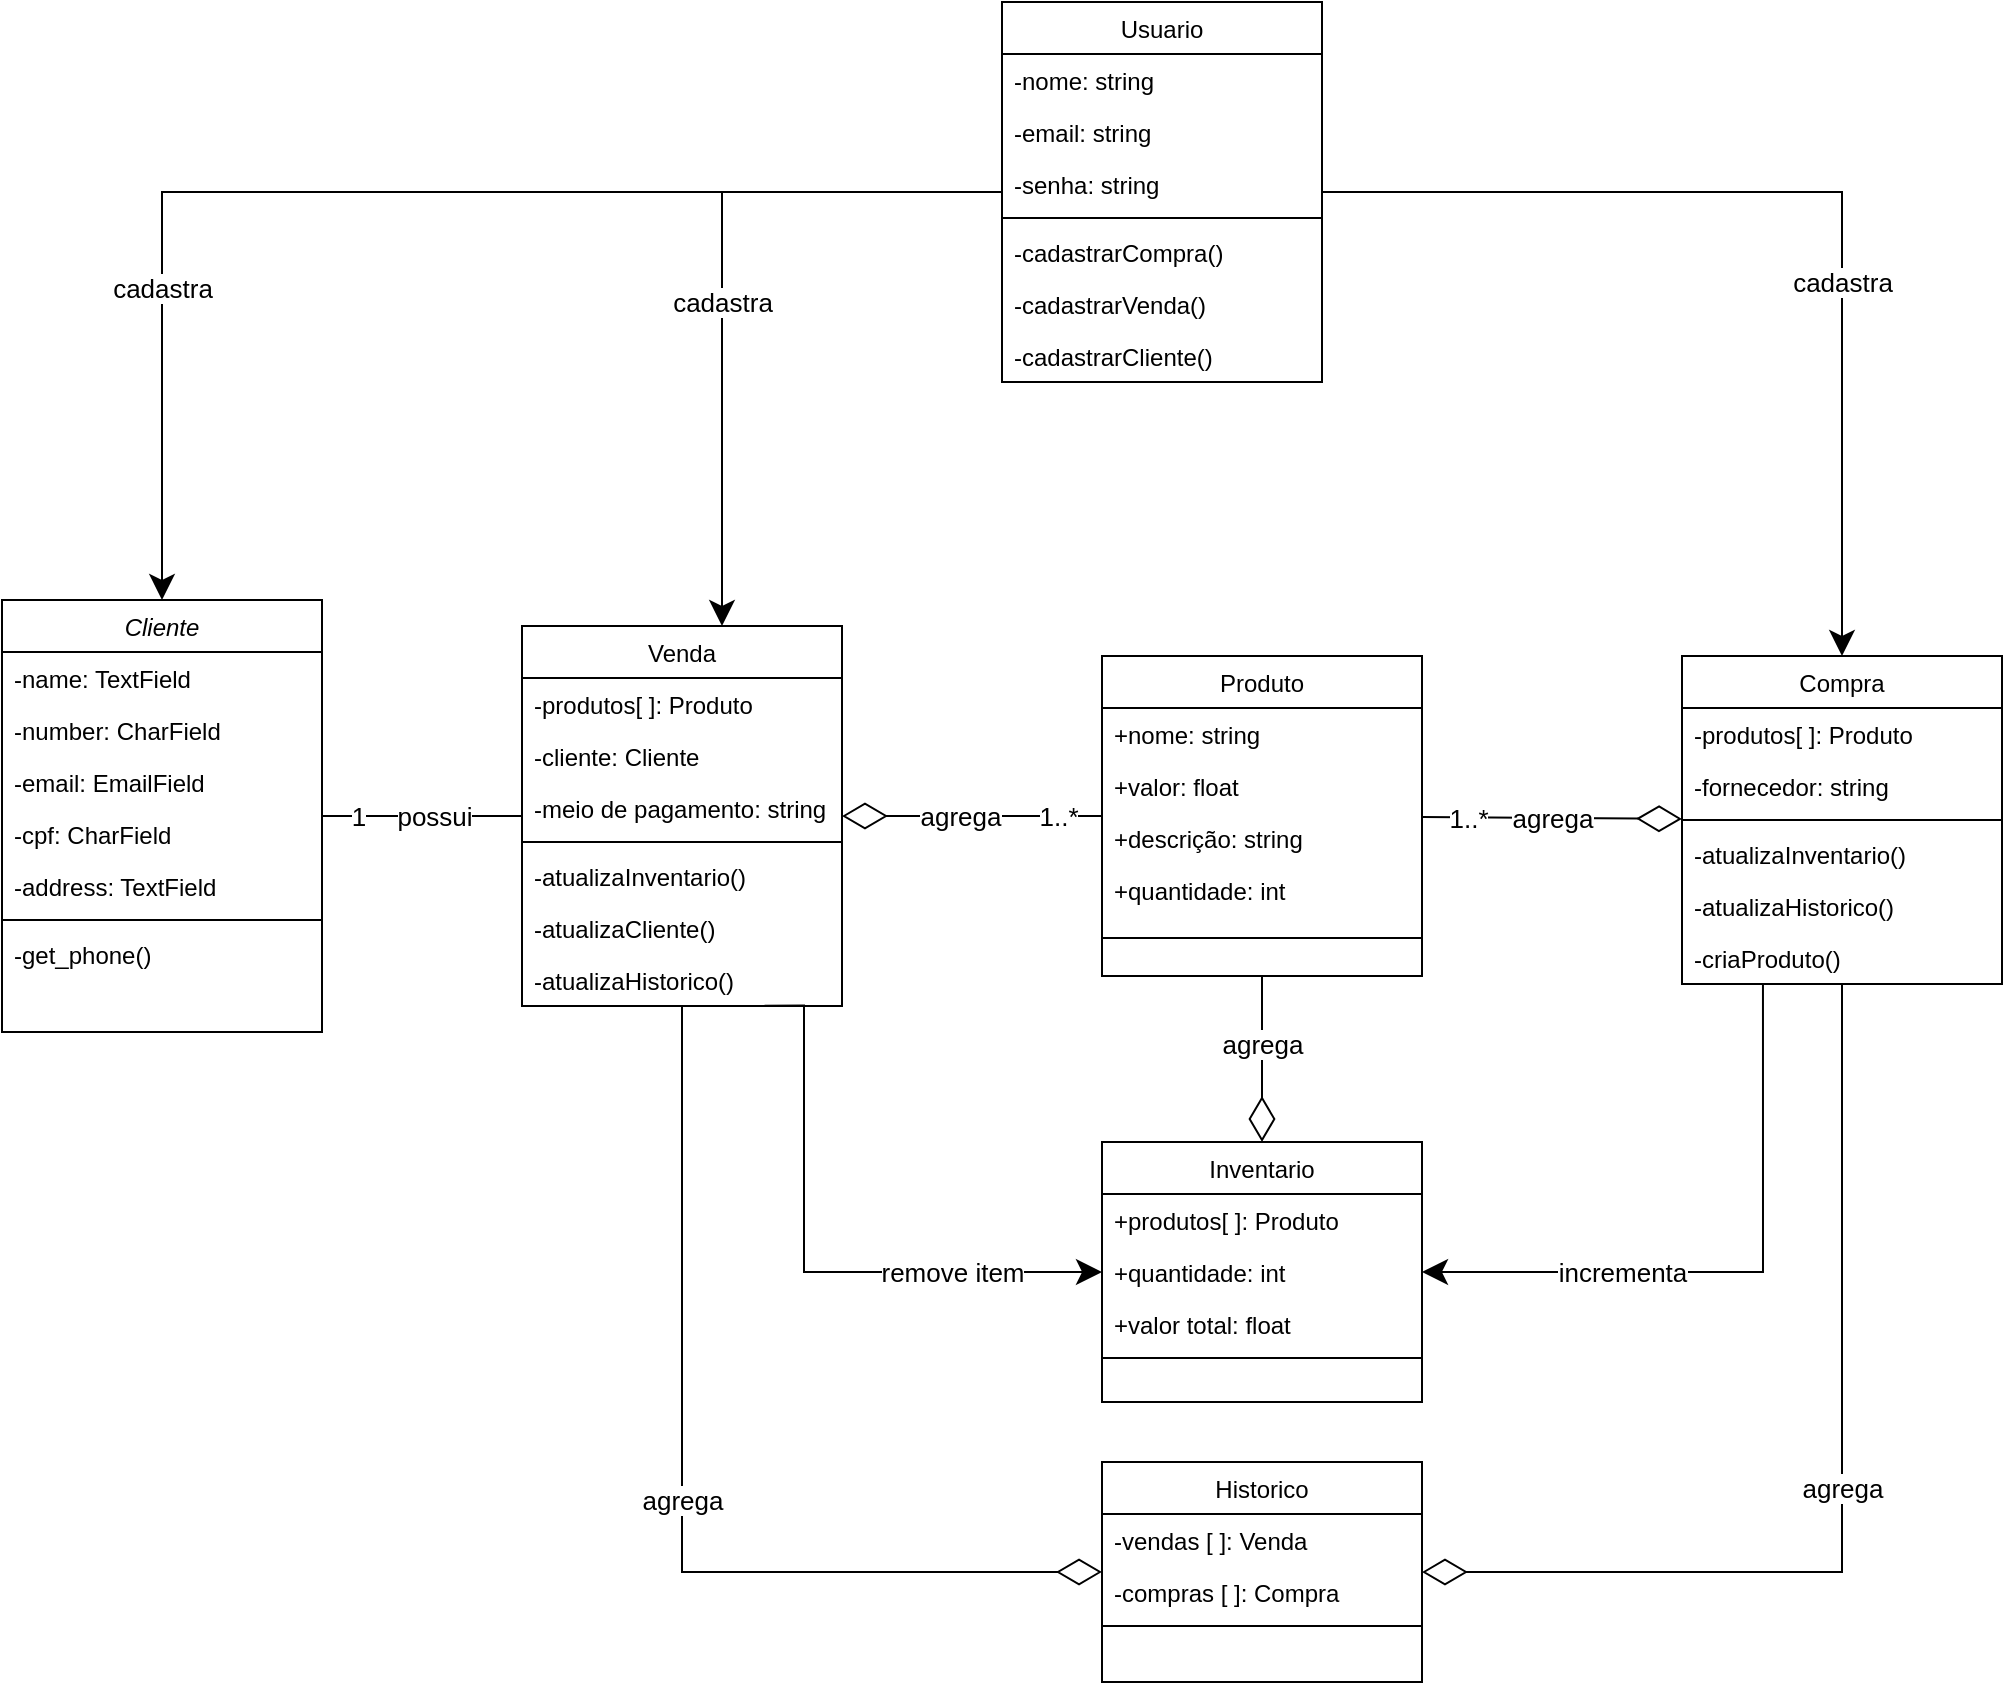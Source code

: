 <mxfile version="15.2.7" type="github">
  <diagram id="C5RBs43oDa-KdzZeNtuy" name="Page-1">
    <mxGraphModel dx="1777" dy="1634" grid="1" gridSize="10" guides="1" tooltips="1" connect="1" arrows="1" fold="1" page="1" pageScale="1" pageWidth="827" pageHeight="1169" math="0" shadow="0">
      <root>
        <mxCell id="WIyWlLk6GJQsqaUBKTNV-0" />
        <mxCell id="WIyWlLk6GJQsqaUBKTNV-1" parent="WIyWlLk6GJQsqaUBKTNV-0" />
        <mxCell id="jUOFTKilsfJFBbH6_N5C-12" value="possui" style="edgeStyle=orthogonalEdgeStyle;rounded=0;orthogonalLoop=1;jettySize=auto;html=1;startArrow=none;startFill=0;endArrow=none;endFill=0;startSize=20;endSize=20;fontSize=13;" parent="WIyWlLk6GJQsqaUBKTNV-1" source="zkfFHV4jXpPFQw0GAbJ--0" target="eFwWWu0MJobzveitNMAy-12" edge="1">
          <mxGeometry x="0.111" relative="1" as="geometry">
            <mxPoint as="offset" />
          </mxGeometry>
        </mxCell>
        <mxCell id="jUOFTKilsfJFBbH6_N5C-13" value="1" style="edgeLabel;html=1;align=center;verticalAlign=middle;resizable=0;points=[];fontSize=13;" parent="jUOFTKilsfJFBbH6_N5C-12" vertex="1" connectable="0">
          <mxGeometry x="0.696" relative="1" as="geometry">
            <mxPoint x="-67" as="offset" />
          </mxGeometry>
        </mxCell>
        <mxCell id="zkfFHV4jXpPFQw0GAbJ--0" value="Cliente" style="swimlane;fontStyle=2;align=center;verticalAlign=top;childLayout=stackLayout;horizontal=1;startSize=26;horizontalStack=0;resizeParent=1;resizeLast=0;collapsible=1;marginBottom=0;rounded=0;shadow=0;strokeWidth=1;" parent="WIyWlLk6GJQsqaUBKTNV-1" vertex="1">
          <mxGeometry x="-40" y="19" width="160" height="216" as="geometry">
            <mxRectangle x="230" y="140" width="160" height="26" as="alternateBounds" />
          </mxGeometry>
        </mxCell>
        <mxCell id="zkfFHV4jXpPFQw0GAbJ--1" value="-name: TextField" style="text;align=left;verticalAlign=top;spacingLeft=4;spacingRight=4;overflow=hidden;rotatable=0;points=[[0,0.5],[1,0.5]];portConstraint=eastwest;" parent="zkfFHV4jXpPFQw0GAbJ--0" vertex="1">
          <mxGeometry y="26" width="160" height="26" as="geometry" />
        </mxCell>
        <mxCell id="zkfFHV4jXpPFQw0GAbJ--2" value="-number: CharField" style="text;align=left;verticalAlign=top;spacingLeft=4;spacingRight=4;overflow=hidden;rotatable=0;points=[[0,0.5],[1,0.5]];portConstraint=eastwest;rounded=0;shadow=0;html=0;" parent="zkfFHV4jXpPFQw0GAbJ--0" vertex="1">
          <mxGeometry y="52" width="160" height="26" as="geometry" />
        </mxCell>
        <mxCell id="zkfFHV4jXpPFQw0GAbJ--3" value="-email: EmailField" style="text;align=left;verticalAlign=top;spacingLeft=4;spacingRight=4;overflow=hidden;rotatable=0;points=[[0,0.5],[1,0.5]];portConstraint=eastwest;rounded=0;shadow=0;html=0;" parent="zkfFHV4jXpPFQw0GAbJ--0" vertex="1">
          <mxGeometry y="78" width="160" height="26" as="geometry" />
        </mxCell>
        <mxCell id="eFwWWu0MJobzveitNMAy-0" value="-cpf: CharField" style="text;align=left;verticalAlign=top;spacingLeft=4;spacingRight=4;overflow=hidden;rotatable=0;points=[[0,0.5],[1,0.5]];portConstraint=eastwest;rounded=0;shadow=0;html=0;" parent="zkfFHV4jXpPFQw0GAbJ--0" vertex="1">
          <mxGeometry y="104" width="160" height="26" as="geometry" />
        </mxCell>
        <mxCell id="eFwWWu0MJobzveitNMAy-2" value="-address: TextField" style="text;align=left;verticalAlign=top;spacingLeft=4;spacingRight=4;overflow=hidden;rotatable=0;points=[[0,0.5],[1,0.5]];portConstraint=eastwest;rounded=0;shadow=0;html=0;" parent="zkfFHV4jXpPFQw0GAbJ--0" vertex="1">
          <mxGeometry y="130" width="160" height="26" as="geometry" />
        </mxCell>
        <mxCell id="zkfFHV4jXpPFQw0GAbJ--4" value="" style="line;html=1;strokeWidth=1;align=left;verticalAlign=middle;spacingTop=-1;spacingLeft=3;spacingRight=3;rotatable=0;labelPosition=right;points=[];portConstraint=eastwest;" parent="zkfFHV4jXpPFQw0GAbJ--0" vertex="1">
          <mxGeometry y="156" width="160" height="8" as="geometry" />
        </mxCell>
        <mxCell id="zkfFHV4jXpPFQw0GAbJ--5" value="-get_phone()" style="text;align=left;verticalAlign=top;spacingLeft=4;spacingRight=4;overflow=hidden;rotatable=0;points=[[0,0.5],[1,0.5]];portConstraint=eastwest;" parent="zkfFHV4jXpPFQw0GAbJ--0" vertex="1">
          <mxGeometry y="164" width="160" height="26" as="geometry" />
        </mxCell>
        <mxCell id="zkfFHV4jXpPFQw0GAbJ--6" value="Inventario" style="swimlane;fontStyle=0;align=center;verticalAlign=top;childLayout=stackLayout;horizontal=1;startSize=26;horizontalStack=0;resizeParent=1;resizeLast=0;collapsible=1;marginBottom=0;rounded=0;shadow=0;strokeWidth=1;" parent="WIyWlLk6GJQsqaUBKTNV-1" vertex="1">
          <mxGeometry x="510" y="290" width="160" height="130" as="geometry">
            <mxRectangle x="130" y="380" width="160" height="26" as="alternateBounds" />
          </mxGeometry>
        </mxCell>
        <mxCell id="zkfFHV4jXpPFQw0GAbJ--7" value="+produtos[ ]: Produto" style="text;align=left;verticalAlign=top;spacingLeft=4;spacingRight=4;overflow=hidden;rotatable=0;points=[[0,0.5],[1,0.5]];portConstraint=eastwest;" parent="zkfFHV4jXpPFQw0GAbJ--6" vertex="1">
          <mxGeometry y="26" width="160" height="26" as="geometry" />
        </mxCell>
        <mxCell id="zkfFHV4jXpPFQw0GAbJ--8" value="+quantidade: int" style="text;align=left;verticalAlign=top;spacingLeft=4;spacingRight=4;overflow=hidden;rotatable=0;points=[[0,0.5],[1,0.5]];portConstraint=eastwest;rounded=0;shadow=0;html=0;" parent="zkfFHV4jXpPFQw0GAbJ--6" vertex="1">
          <mxGeometry y="52" width="160" height="26" as="geometry" />
        </mxCell>
        <mxCell id="eFwWWu0MJobzveitNMAy-3" value="+valor total: float" style="text;align=left;verticalAlign=top;spacingLeft=4;spacingRight=4;overflow=hidden;rotatable=0;points=[[0,0.5],[1,0.5]];portConstraint=eastwest;rounded=0;shadow=0;html=0;" parent="zkfFHV4jXpPFQw0GAbJ--6" vertex="1">
          <mxGeometry y="78" width="160" height="26" as="geometry" />
        </mxCell>
        <mxCell id="zkfFHV4jXpPFQw0GAbJ--9" value="" style="line;html=1;strokeWidth=1;align=left;verticalAlign=middle;spacingTop=-1;spacingLeft=3;spacingRight=3;rotatable=0;labelPosition=right;points=[];portConstraint=eastwest;" parent="zkfFHV4jXpPFQw0GAbJ--6" vertex="1">
          <mxGeometry y="104" width="160" height="8" as="geometry" />
        </mxCell>
        <mxCell id="jUOFTKilsfJFBbH6_N5C-14" value="cadastra" style="edgeStyle=orthogonalEdgeStyle;rounded=0;orthogonalLoop=1;jettySize=auto;html=1;startArrow=none;startFill=0;endArrow=classic;endFill=1;startSize=20;endSize=10;fontSize=13;" parent="WIyWlLk6GJQsqaUBKTNV-1" source="zkfFHV4jXpPFQw0GAbJ--13" target="zkfFHV4jXpPFQw0GAbJ--0" edge="1">
          <mxGeometry x="0.498" relative="1" as="geometry">
            <mxPoint as="offset" />
          </mxGeometry>
        </mxCell>
        <mxCell id="jUOFTKilsfJFBbH6_N5C-15" value="cadastra" style="edgeStyle=orthogonalEdgeStyle;rounded=0;orthogonalLoop=1;jettySize=auto;html=1;startArrow=none;startFill=0;endArrow=classic;endFill=1;startSize=20;endSize=10;fontSize=13;" parent="WIyWlLk6GJQsqaUBKTNV-1" source="zkfFHV4jXpPFQw0GAbJ--13" target="eFwWWu0MJobzveitNMAy-23" edge="1">
          <mxGeometry x="0.24" relative="1" as="geometry">
            <mxPoint as="offset" />
          </mxGeometry>
        </mxCell>
        <mxCell id="zkfFHV4jXpPFQw0GAbJ--13" value="Usuario" style="swimlane;fontStyle=0;align=center;verticalAlign=top;childLayout=stackLayout;horizontal=1;startSize=26;horizontalStack=0;resizeParent=1;resizeLast=0;collapsible=1;marginBottom=0;rounded=0;shadow=0;strokeWidth=1;" parent="WIyWlLk6GJQsqaUBKTNV-1" vertex="1">
          <mxGeometry x="460" y="-280" width="160" height="190" as="geometry">
            <mxRectangle x="340" y="380" width="170" height="26" as="alternateBounds" />
          </mxGeometry>
        </mxCell>
        <mxCell id="zkfFHV4jXpPFQw0GAbJ--14" value="-nome: string" style="text;align=left;verticalAlign=top;spacingLeft=4;spacingRight=4;overflow=hidden;rotatable=0;points=[[0,0.5],[1,0.5]];portConstraint=eastwest;" parent="zkfFHV4jXpPFQw0GAbJ--13" vertex="1">
          <mxGeometry y="26" width="160" height="26" as="geometry" />
        </mxCell>
        <mxCell id="eFwWWu0MJobzveitNMAy-4" value="-email: string" style="text;align=left;verticalAlign=top;spacingLeft=4;spacingRight=4;overflow=hidden;rotatable=0;points=[[0,0.5],[1,0.5]];portConstraint=eastwest;" parent="zkfFHV4jXpPFQw0GAbJ--13" vertex="1">
          <mxGeometry y="52" width="160" height="26" as="geometry" />
        </mxCell>
        <mxCell id="eFwWWu0MJobzveitNMAy-5" value="-senha: string" style="text;align=left;verticalAlign=top;spacingLeft=4;spacingRight=4;overflow=hidden;rotatable=0;points=[[0,0.5],[1,0.5]];portConstraint=eastwest;" parent="zkfFHV4jXpPFQw0GAbJ--13" vertex="1">
          <mxGeometry y="78" width="160" height="26" as="geometry" />
        </mxCell>
        <mxCell id="zkfFHV4jXpPFQw0GAbJ--15" value="" style="line;html=1;strokeWidth=1;align=left;verticalAlign=middle;spacingTop=-1;spacingLeft=3;spacingRight=3;rotatable=0;labelPosition=right;points=[];portConstraint=eastwest;" parent="zkfFHV4jXpPFQw0GAbJ--13" vertex="1">
          <mxGeometry y="104" width="160" height="8" as="geometry" />
        </mxCell>
        <mxCell id="eFwWWu0MJobzveitNMAy-9" value="-cadastrarCompra()" style="text;align=left;verticalAlign=top;spacingLeft=4;spacingRight=4;overflow=hidden;rotatable=0;points=[[0,0.5],[1,0.5]];portConstraint=eastwest;" parent="zkfFHV4jXpPFQw0GAbJ--13" vertex="1">
          <mxGeometry y="112" width="160" height="26" as="geometry" />
        </mxCell>
        <mxCell id="eFwWWu0MJobzveitNMAy-10" value="-cadastrarVenda()" style="text;align=left;verticalAlign=top;spacingLeft=4;spacingRight=4;overflow=hidden;rotatable=0;points=[[0,0.5],[1,0.5]];portConstraint=eastwest;" parent="zkfFHV4jXpPFQw0GAbJ--13" vertex="1">
          <mxGeometry y="138" width="160" height="26" as="geometry" />
        </mxCell>
        <mxCell id="eFwWWu0MJobzveitNMAy-11" value="-cadastrarCliente()" style="text;align=left;verticalAlign=top;spacingLeft=4;spacingRight=4;overflow=hidden;rotatable=0;points=[[0,0.5],[1,0.5]];portConstraint=eastwest;" parent="zkfFHV4jXpPFQw0GAbJ--13" vertex="1">
          <mxGeometry y="164" width="160" height="26" as="geometry" />
        </mxCell>
        <mxCell id="zkfFHV4jXpPFQw0GAbJ--17" value="Produto" style="swimlane;fontStyle=0;align=center;verticalAlign=top;childLayout=stackLayout;horizontal=1;startSize=26;horizontalStack=0;resizeParent=1;resizeLast=0;collapsible=1;marginBottom=0;rounded=0;shadow=0;strokeWidth=1;" parent="WIyWlLk6GJQsqaUBKTNV-1" vertex="1">
          <mxGeometry x="510" y="47" width="160" height="160" as="geometry">
            <mxRectangle x="550" y="140" width="160" height="26" as="alternateBounds" />
          </mxGeometry>
        </mxCell>
        <mxCell id="zkfFHV4jXpPFQw0GAbJ--19" value="+nome: string" style="text;align=left;verticalAlign=top;spacingLeft=4;spacingRight=4;overflow=hidden;rotatable=0;points=[[0,0.5],[1,0.5]];portConstraint=eastwest;rounded=0;shadow=0;html=0;" parent="zkfFHV4jXpPFQw0GAbJ--17" vertex="1">
          <mxGeometry y="26" width="160" height="26" as="geometry" />
        </mxCell>
        <mxCell id="zkfFHV4jXpPFQw0GAbJ--18" value="+valor: float" style="text;align=left;verticalAlign=top;spacingLeft=4;spacingRight=4;overflow=hidden;rotatable=0;points=[[0,0.5],[1,0.5]];portConstraint=eastwest;" parent="zkfFHV4jXpPFQw0GAbJ--17" vertex="1">
          <mxGeometry y="52" width="160" height="26" as="geometry" />
        </mxCell>
        <mxCell id="rRIU4ZUb4vVmDvR40nZM-0" value="+descrição: string" style="text;align=left;verticalAlign=top;spacingLeft=4;spacingRight=4;overflow=hidden;rotatable=0;points=[[0,0.5],[1,0.5]];portConstraint=eastwest;" parent="zkfFHV4jXpPFQw0GAbJ--17" vertex="1">
          <mxGeometry y="78" width="160" height="26" as="geometry" />
        </mxCell>
        <mxCell id="rRIU4ZUb4vVmDvR40nZM-1" value="+quantidade: int" style="text;align=left;verticalAlign=top;spacingLeft=4;spacingRight=4;overflow=hidden;rotatable=0;points=[[0,0.5],[1,0.5]];portConstraint=eastwest;" parent="zkfFHV4jXpPFQw0GAbJ--17" vertex="1">
          <mxGeometry y="104" width="160" height="26" as="geometry" />
        </mxCell>
        <mxCell id="zkfFHV4jXpPFQw0GAbJ--23" value="" style="line;html=1;strokeWidth=1;align=left;verticalAlign=middle;spacingTop=-1;spacingLeft=3;spacingRight=3;rotatable=0;labelPosition=right;points=[];portConstraint=eastwest;" parent="zkfFHV4jXpPFQw0GAbJ--17" vertex="1">
          <mxGeometry y="130" width="160" height="22" as="geometry" />
        </mxCell>
        <mxCell id="jUOFTKilsfJFBbH6_N5C-16" value="cadastra" style="edgeStyle=orthogonalEdgeStyle;rounded=0;orthogonalLoop=1;jettySize=auto;html=1;startArrow=classic;startFill=1;endArrow=none;endFill=0;startSize=10;endSize=10;fontSize=13;" parent="WIyWlLk6GJQsqaUBKTNV-1" source="eFwWWu0MJobzveitNMAy-12" target="zkfFHV4jXpPFQw0GAbJ--13" edge="1">
          <mxGeometry x="-0.092" relative="1" as="geometry">
            <mxPoint x="320" y="-180" as="targetPoint" />
            <Array as="points">
              <mxPoint x="320" y="-185" />
            </Array>
            <mxPoint as="offset" />
          </mxGeometry>
        </mxCell>
        <mxCell id="jUOFTKilsfJFBbH6_N5C-18" value="remove item" style="edgeStyle=orthogonalEdgeStyle;rounded=0;orthogonalLoop=1;jettySize=auto;html=1;startArrow=none;startFill=0;endArrow=classic;endFill=1;startSize=20;endSize=10;exitX=0.758;exitY=0.994;exitDx=0;exitDy=0;exitPerimeter=0;fontSize=13;" parent="WIyWlLk6GJQsqaUBKTNV-1" source="jUOFTKilsfJFBbH6_N5C-3" target="zkfFHV4jXpPFQw0GAbJ--6" edge="1">
          <mxGeometry x="0.503" relative="1" as="geometry">
            <Array as="points">
              <mxPoint x="361" y="355" />
            </Array>
            <mxPoint as="offset" />
          </mxGeometry>
        </mxCell>
        <mxCell id="eFwWWu0MJobzveitNMAy-12" value="Venda" style="swimlane;fontStyle=0;align=center;verticalAlign=top;childLayout=stackLayout;horizontal=1;startSize=26;horizontalStack=0;resizeParent=1;resizeLast=0;collapsible=1;marginBottom=0;rounded=0;shadow=0;strokeWidth=1;" parent="WIyWlLk6GJQsqaUBKTNV-1" vertex="1">
          <mxGeometry x="220" y="32" width="160" height="190" as="geometry">
            <mxRectangle x="130" y="380" width="160" height="26" as="alternateBounds" />
          </mxGeometry>
        </mxCell>
        <mxCell id="eFwWWu0MJobzveitNMAy-15" value="-produtos[ ]: Produto" style="text;align=left;verticalAlign=top;spacingLeft=4;spacingRight=4;overflow=hidden;rotatable=0;points=[[0,0.5],[1,0.5]];portConstraint=eastwest;rounded=0;shadow=0;html=0;" parent="eFwWWu0MJobzveitNMAy-12" vertex="1">
          <mxGeometry y="26" width="160" height="26" as="geometry" />
        </mxCell>
        <mxCell id="eFwWWu0MJobzveitNMAy-19" value="-cliente: Cliente" style="text;align=left;verticalAlign=top;spacingLeft=4;spacingRight=4;overflow=hidden;rotatable=0;points=[[0,0.5],[1,0.5]];portConstraint=eastwest;rounded=0;shadow=0;html=0;" parent="eFwWWu0MJobzveitNMAy-12" vertex="1">
          <mxGeometry y="52" width="160" height="26" as="geometry" />
        </mxCell>
        <mxCell id="eFwWWu0MJobzveitNMAy-20" value="-meio de pagamento: string" style="text;align=left;verticalAlign=top;spacingLeft=4;spacingRight=4;overflow=hidden;rotatable=0;points=[[0,0.5],[1,0.5]];portConstraint=eastwest;rounded=0;shadow=0;html=0;" parent="eFwWWu0MJobzveitNMAy-12" vertex="1">
          <mxGeometry y="78" width="160" height="26" as="geometry" />
        </mxCell>
        <mxCell id="eFwWWu0MJobzveitNMAy-16" value="" style="line;html=1;strokeWidth=1;align=left;verticalAlign=middle;spacingTop=-1;spacingLeft=3;spacingRight=3;rotatable=0;labelPosition=right;points=[];portConstraint=eastwest;" parent="eFwWWu0MJobzveitNMAy-12" vertex="1">
          <mxGeometry y="104" width="160" height="8" as="geometry" />
        </mxCell>
        <mxCell id="eFwWWu0MJobzveitNMAy-69" value="-atualizaInventario()" style="text;align=left;verticalAlign=top;spacingLeft=4;spacingRight=4;overflow=hidden;rotatable=0;points=[[0,0.5],[1,0.5]];portConstraint=eastwest;rounded=0;shadow=0;html=0;" parent="eFwWWu0MJobzveitNMAy-12" vertex="1">
          <mxGeometry y="112" width="160" height="26" as="geometry" />
        </mxCell>
        <mxCell id="jUOFTKilsfJFBbH6_N5C-2" value="-atualizaCliente()" style="text;align=left;verticalAlign=top;spacingLeft=4;spacingRight=4;overflow=hidden;rotatable=0;points=[[0,0.5],[1,0.5]];portConstraint=eastwest;rounded=0;shadow=0;html=0;" parent="eFwWWu0MJobzveitNMAy-12" vertex="1">
          <mxGeometry y="138" width="160" height="26" as="geometry" />
        </mxCell>
        <mxCell id="jUOFTKilsfJFBbH6_N5C-3" value="-atualizaHistorico()" style="text;align=left;verticalAlign=top;spacingLeft=4;spacingRight=4;overflow=hidden;rotatable=0;points=[[0,0.5],[1,0.5]];portConstraint=eastwest;rounded=0;shadow=0;html=0;" parent="eFwWWu0MJobzveitNMAy-12" vertex="1">
          <mxGeometry y="164" width="160" height="26" as="geometry" />
        </mxCell>
        <mxCell id="eFwWWu0MJobzveitNMAy-23" value="Compra" style="swimlane;fontStyle=0;align=center;verticalAlign=top;childLayout=stackLayout;horizontal=1;startSize=26;horizontalStack=0;resizeParent=1;resizeLast=0;collapsible=1;marginBottom=0;rounded=0;shadow=0;strokeWidth=1;" parent="WIyWlLk6GJQsqaUBKTNV-1" vertex="1">
          <mxGeometry x="800" y="47" width="160" height="164" as="geometry">
            <mxRectangle x="130" y="380" width="160" height="26" as="alternateBounds" />
          </mxGeometry>
        </mxCell>
        <mxCell id="eFwWWu0MJobzveitNMAy-24" value="-produtos[ ]: Produto" style="text;align=left;verticalAlign=top;spacingLeft=4;spacingRight=4;overflow=hidden;rotatable=0;points=[[0,0.5],[1,0.5]];portConstraint=eastwest;" parent="eFwWWu0MJobzveitNMAy-23" vertex="1">
          <mxGeometry y="26" width="160" height="26" as="geometry" />
        </mxCell>
        <mxCell id="eFwWWu0MJobzveitNMAy-27" value="-fornecedor: string" style="text;align=left;verticalAlign=top;spacingLeft=4;spacingRight=4;overflow=hidden;rotatable=0;points=[[0,0.5],[1,0.5]];portConstraint=eastwest;rounded=0;shadow=0;html=0;" parent="eFwWWu0MJobzveitNMAy-23" vertex="1">
          <mxGeometry y="52" width="160" height="26" as="geometry" />
        </mxCell>
        <mxCell id="eFwWWu0MJobzveitNMAy-29" value="" style="line;html=1;strokeWidth=1;align=left;verticalAlign=middle;spacingTop=-1;spacingLeft=3;spacingRight=3;rotatable=0;labelPosition=right;points=[];portConstraint=eastwest;" parent="eFwWWu0MJobzveitNMAy-23" vertex="1">
          <mxGeometry y="78" width="160" height="8" as="geometry" />
        </mxCell>
        <mxCell id="eFwWWu0MJobzveitNMAy-68" value="-atualizaInventario()" style="text;align=left;verticalAlign=top;spacingLeft=4;spacingRight=4;overflow=hidden;rotatable=0;points=[[0,0.5],[1,0.5]];portConstraint=eastwest;rounded=0;shadow=0;html=0;" parent="eFwWWu0MJobzveitNMAy-23" vertex="1">
          <mxGeometry y="86" width="160" height="26" as="geometry" />
        </mxCell>
        <mxCell id="jUOFTKilsfJFBbH6_N5C-4" value="-atualizaHistorico()" style="text;align=left;verticalAlign=top;spacingLeft=4;spacingRight=4;overflow=hidden;rotatable=0;points=[[0,0.5],[1,0.5]];portConstraint=eastwest;rounded=0;shadow=0;html=0;" parent="eFwWWu0MJobzveitNMAy-23" vertex="1">
          <mxGeometry y="112" width="160" height="26" as="geometry" />
        </mxCell>
        <mxCell id="jUOFTKilsfJFBbH6_N5C-17" value="-criaProduto()" style="text;align=left;verticalAlign=top;spacingLeft=4;spacingRight=4;overflow=hidden;rotatable=0;points=[[0,0.5],[1,0.5]];portConstraint=eastwest;rounded=0;shadow=0;html=0;" parent="eFwWWu0MJobzveitNMAy-23" vertex="1">
          <mxGeometry y="138" width="160" height="26" as="geometry" />
        </mxCell>
        <mxCell id="jUOFTKilsfJFBbH6_N5C-10" value="agrega" style="edgeStyle=orthogonalEdgeStyle;rounded=0;orthogonalLoop=1;jettySize=auto;html=1;endArrow=none;endFill=0;endSize=20;startArrow=diamondThin;startFill=0;startSize=20;fontSize=13;" parent="WIyWlLk6GJQsqaUBKTNV-1" source="eFwWWu0MJobzveitNMAy-42" target="eFwWWu0MJobzveitNMAy-23" edge="1">
          <mxGeometry relative="1" as="geometry" />
        </mxCell>
        <mxCell id="jUOFTKilsfJFBbH6_N5C-11" value="agrega" style="edgeStyle=orthogonalEdgeStyle;rounded=0;orthogonalLoop=1;jettySize=auto;html=1;startArrow=diamondThin;startFill=0;endArrow=none;endFill=0;startSize=20;endSize=20;fontSize=13;" parent="WIyWlLk6GJQsqaUBKTNV-1" source="eFwWWu0MJobzveitNMAy-42" target="eFwWWu0MJobzveitNMAy-12" edge="1">
          <mxGeometry relative="1" as="geometry" />
        </mxCell>
        <mxCell id="eFwWWu0MJobzveitNMAy-42" value="Historico" style="swimlane;fontStyle=0;align=center;verticalAlign=top;childLayout=stackLayout;horizontal=1;startSize=26;horizontalStack=0;resizeParent=1;resizeLast=0;collapsible=1;marginBottom=0;rounded=0;shadow=0;strokeWidth=1;" parent="WIyWlLk6GJQsqaUBKTNV-1" vertex="1">
          <mxGeometry x="510" y="450" width="160" height="110" as="geometry">
            <mxRectangle x="550" y="140" width="160" height="26" as="alternateBounds" />
          </mxGeometry>
        </mxCell>
        <mxCell id="eFwWWu0MJobzveitNMAy-43" value="-vendas [ ]: Venda" style="text;align=left;verticalAlign=top;spacingLeft=4;spacingRight=4;overflow=hidden;rotatable=0;points=[[0,0.5],[1,0.5]];portConstraint=eastwest;rounded=0;shadow=0;html=0;" parent="eFwWWu0MJobzveitNMAy-42" vertex="1">
          <mxGeometry y="26" width="160" height="26" as="geometry" />
        </mxCell>
        <mxCell id="eFwWWu0MJobzveitNMAy-44" value="-compras [ ]: Compra" style="text;align=left;verticalAlign=top;spacingLeft=4;spacingRight=4;overflow=hidden;rotatable=0;points=[[0,0.5],[1,0.5]];portConstraint=eastwest;" parent="eFwWWu0MJobzveitNMAy-42" vertex="1">
          <mxGeometry y="52" width="160" height="26" as="geometry" />
        </mxCell>
        <mxCell id="eFwWWu0MJobzveitNMAy-45" value="" style="line;html=1;strokeWidth=1;align=left;verticalAlign=middle;spacingTop=-1;spacingLeft=3;spacingRight=3;rotatable=0;labelPosition=right;points=[];portConstraint=eastwest;" parent="eFwWWu0MJobzveitNMAy-42" vertex="1">
          <mxGeometry y="78" width="160" height="8" as="geometry" />
        </mxCell>
        <mxCell id="jUOFTKilsfJFBbH6_N5C-6" value="agrega" style="endArrow=none;html=1;endFill=0;startArrow=diamondThin;startFill=0;endSize=6;startSize=20;fontSize=13;" parent="WIyWlLk6GJQsqaUBKTNV-1" source="eFwWWu0MJobzveitNMAy-12" target="zkfFHV4jXpPFQw0GAbJ--17" edge="1">
          <mxGeometry x="-0.091" width="50" height="50" relative="1" as="geometry">
            <mxPoint x="320" y="321" as="sourcePoint" />
            <mxPoint x="420" y="280" as="targetPoint" />
            <mxPoint as="offset" />
          </mxGeometry>
        </mxCell>
        <mxCell id="jUOFTKilsfJFBbH6_N5C-20" value="1..*" style="edgeLabel;html=1;align=center;verticalAlign=middle;resizable=0;points=[];fontSize=13;" parent="jUOFTKilsfJFBbH6_N5C-6" vertex="1" connectable="0">
          <mxGeometry x="0.782" y="-1" relative="1" as="geometry">
            <mxPoint x="-8" y="-1" as="offset" />
          </mxGeometry>
        </mxCell>
        <mxCell id="jUOFTKilsfJFBbH6_N5C-7" value="agrega" style="endArrow=diamondThin;html=1;endFill=0;endSize=20;fontSize=13;" parent="WIyWlLk6GJQsqaUBKTNV-1" source="zkfFHV4jXpPFQw0GAbJ--17" target="eFwWWu0MJobzveitNMAy-23" edge="1">
          <mxGeometry width="50" height="50" relative="1" as="geometry">
            <mxPoint x="620" y="120" as="sourcePoint" />
            <mxPoint x="680" y="120" as="targetPoint" />
          </mxGeometry>
        </mxCell>
        <mxCell id="jUOFTKilsfJFBbH6_N5C-8" value="agrega" style="endArrow=diamondThin;html=1;entryX=0.5;entryY=0;entryDx=0;entryDy=0;exitX=0.5;exitY=1;exitDx=0;exitDy=0;endFill=0;endSize=20;fontSize=13;" parent="WIyWlLk6GJQsqaUBKTNV-1" source="zkfFHV4jXpPFQw0GAbJ--17" target="zkfFHV4jXpPFQw0GAbJ--6" edge="1">
          <mxGeometry x="-0.176" width="50" height="50" relative="1" as="geometry">
            <mxPoint x="500" y="222" as="sourcePoint" />
            <mxPoint x="560" y="222" as="targetPoint" />
            <mxPoint as="offset" />
          </mxGeometry>
        </mxCell>
        <mxCell id="jUOFTKilsfJFBbH6_N5C-19" value="incrementa" style="edgeStyle=orthogonalEdgeStyle;rounded=0;orthogonalLoop=1;jettySize=auto;html=1;entryX=0.253;entryY=1;entryDx=0;entryDy=0;entryPerimeter=0;startArrow=classic;startFill=1;endArrow=none;endFill=0;startSize=10;endSize=20;fontSize=13;" parent="WIyWlLk6GJQsqaUBKTNV-1" source="zkfFHV4jXpPFQw0GAbJ--8" target="jUOFTKilsfJFBbH6_N5C-17" edge="1">
          <mxGeometry x="-0.367" relative="1" as="geometry">
            <mxPoint as="offset" />
          </mxGeometry>
        </mxCell>
        <mxCell id="jUOFTKilsfJFBbH6_N5C-21" value="1..*" style="edgeLabel;html=1;align=center;verticalAlign=middle;resizable=0;points=[];fontSize=13;" parent="WIyWlLk6GJQsqaUBKTNV-1" vertex="1" connectable="0">
          <mxGeometry x="520.003" y="137" as="geometry">
            <mxPoint x="173" y="-9" as="offset" />
          </mxGeometry>
        </mxCell>
      </root>
    </mxGraphModel>
  </diagram>
</mxfile>

